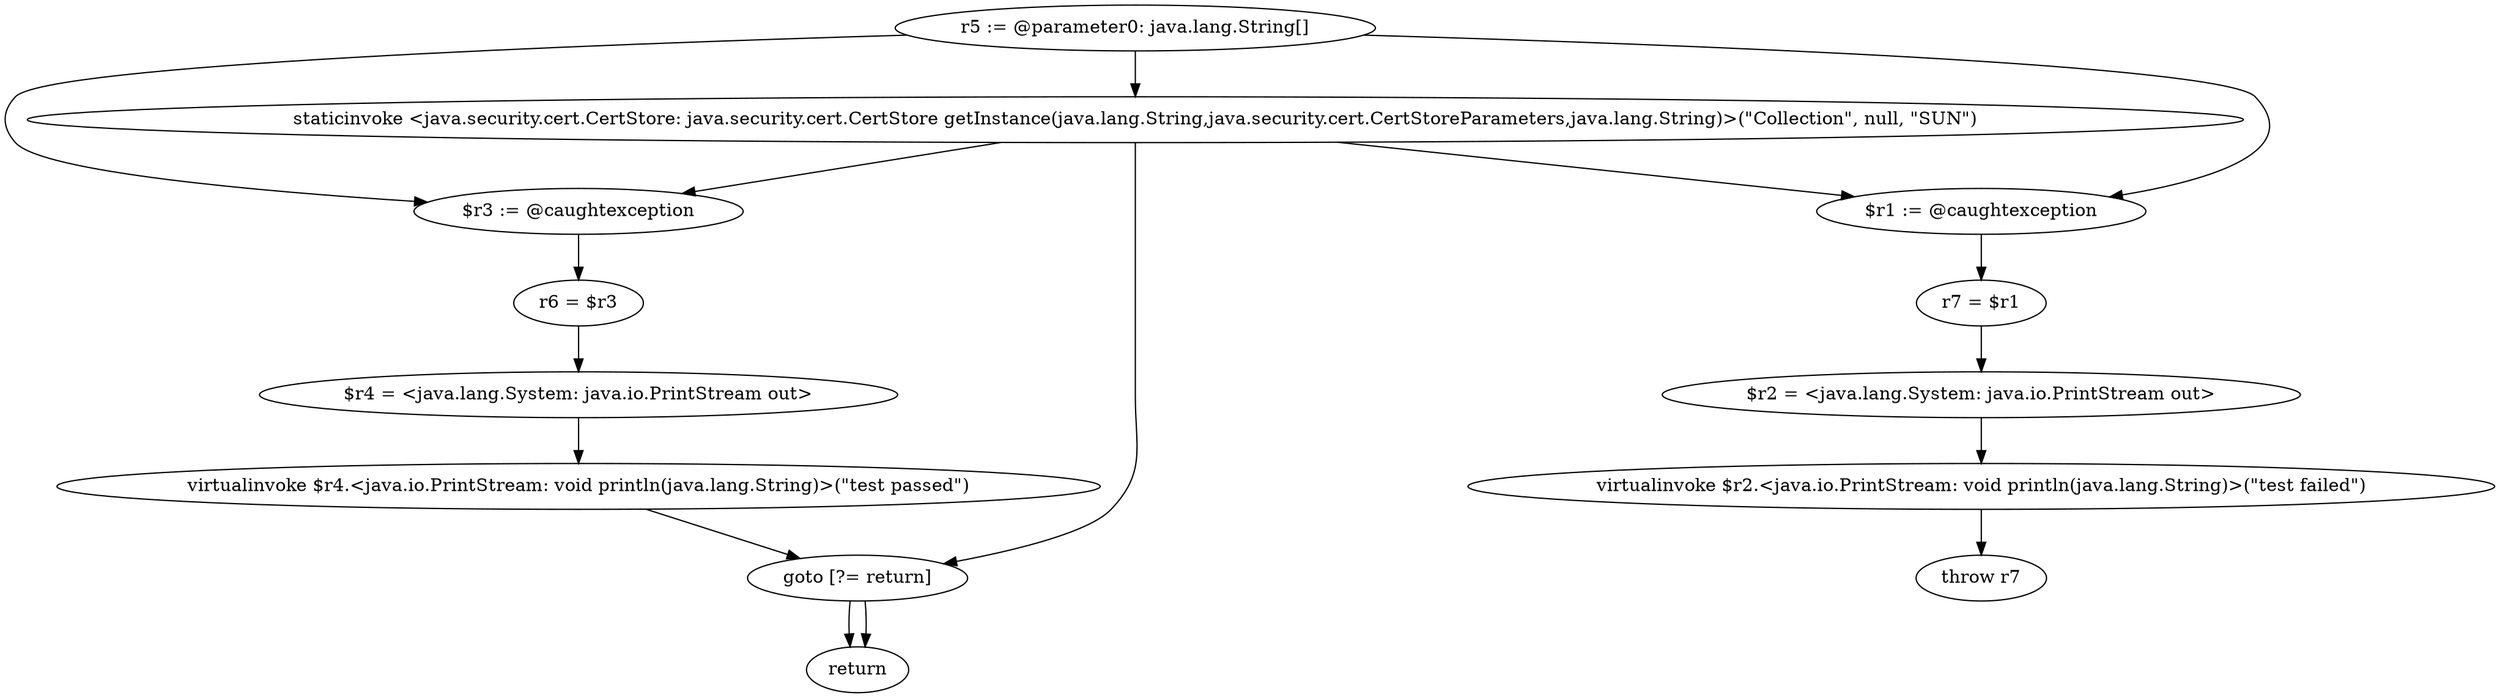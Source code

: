 digraph "unitGraph" {
    "r5 := @parameter0: java.lang.String[]"
    "staticinvoke <java.security.cert.CertStore: java.security.cert.CertStore getInstance(java.lang.String,java.security.cert.CertStoreParameters,java.lang.String)>(\"Collection\", null, \"SUN\")"
    "goto [?= return]"
    "$r3 := @caughtexception"
    "r6 = $r3"
    "$r4 = <java.lang.System: java.io.PrintStream out>"
    "virtualinvoke $r4.<java.io.PrintStream: void println(java.lang.String)>(\"test passed\")"
    "$r1 := @caughtexception"
    "r7 = $r1"
    "$r2 = <java.lang.System: java.io.PrintStream out>"
    "virtualinvoke $r2.<java.io.PrintStream: void println(java.lang.String)>(\"test failed\")"
    "throw r7"
    "return"
    "r5 := @parameter0: java.lang.String[]"->"$r3 := @caughtexception";
    "r5 := @parameter0: java.lang.String[]"->"$r1 := @caughtexception";
    "r5 := @parameter0: java.lang.String[]"->"staticinvoke <java.security.cert.CertStore: java.security.cert.CertStore getInstance(java.lang.String,java.security.cert.CertStoreParameters,java.lang.String)>(\"Collection\", null, \"SUN\")";
    "staticinvoke <java.security.cert.CertStore: java.security.cert.CertStore getInstance(java.lang.String,java.security.cert.CertStoreParameters,java.lang.String)>(\"Collection\", null, \"SUN\")"->"$r3 := @caughtexception";
    "staticinvoke <java.security.cert.CertStore: java.security.cert.CertStore getInstance(java.lang.String,java.security.cert.CertStoreParameters,java.lang.String)>(\"Collection\", null, \"SUN\")"->"$r1 := @caughtexception";
    "staticinvoke <java.security.cert.CertStore: java.security.cert.CertStore getInstance(java.lang.String,java.security.cert.CertStoreParameters,java.lang.String)>(\"Collection\", null, \"SUN\")"->"goto [?= return]";
    "goto [?= return]"->"return";
    "$r3 := @caughtexception"->"r6 = $r3";
    "r6 = $r3"->"$r4 = <java.lang.System: java.io.PrintStream out>";
    "$r4 = <java.lang.System: java.io.PrintStream out>"->"virtualinvoke $r4.<java.io.PrintStream: void println(java.lang.String)>(\"test passed\")";
    "virtualinvoke $r4.<java.io.PrintStream: void println(java.lang.String)>(\"test passed\")"->"goto [?= return]";
    "goto [?= return]"->"return";
    "$r1 := @caughtexception"->"r7 = $r1";
    "r7 = $r1"->"$r2 = <java.lang.System: java.io.PrintStream out>";
    "$r2 = <java.lang.System: java.io.PrintStream out>"->"virtualinvoke $r2.<java.io.PrintStream: void println(java.lang.String)>(\"test failed\")";
    "virtualinvoke $r2.<java.io.PrintStream: void println(java.lang.String)>(\"test failed\")"->"throw r7";
}
